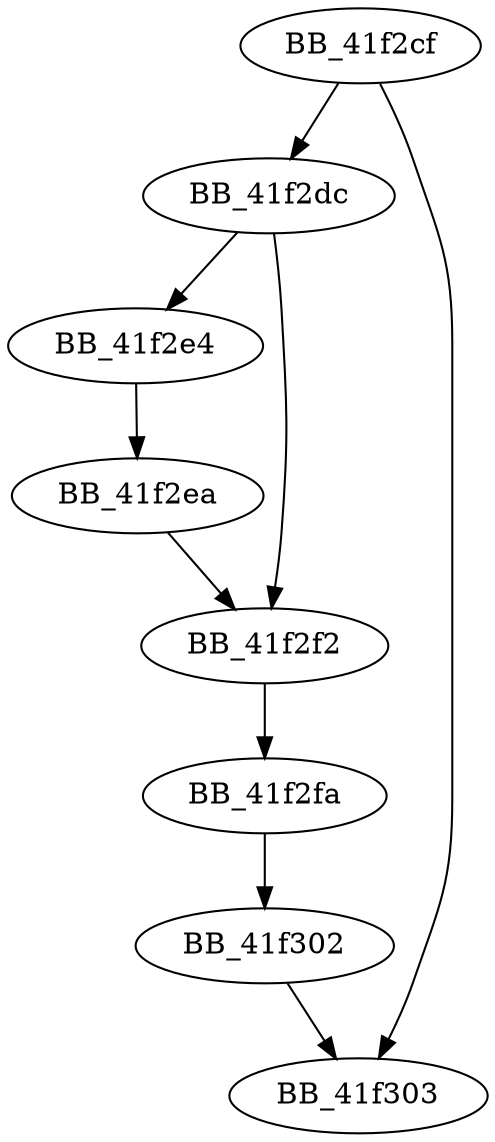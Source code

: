 DiGraph __freeptd{
BB_41f2cf->BB_41f2dc
BB_41f2cf->BB_41f303
BB_41f2dc->BB_41f2e4
BB_41f2dc->BB_41f2f2
BB_41f2e4->BB_41f2ea
BB_41f2ea->BB_41f2f2
BB_41f2f2->BB_41f2fa
BB_41f2fa->BB_41f302
BB_41f302->BB_41f303
}
